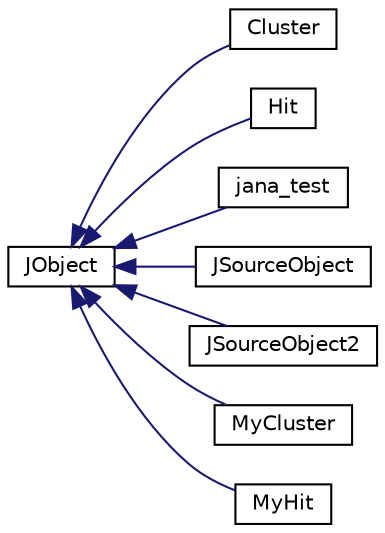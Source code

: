 digraph "Graphical Class Hierarchy"
{
  edge [fontname="Helvetica",fontsize="10",labelfontname="Helvetica",labelfontsize="10"];
  node [fontname="Helvetica",fontsize="10",shape=record];
  rankdir="LR";
  Node1 [label="JObject",height=0.2,width=0.4,color="black", fillcolor="white", style="filled",URL="$class_j_object.html"];
  Node1 -> Node2 [dir="back",color="midnightblue",fontsize="10",style="solid",fontname="Helvetica"];
  Node2 [label="Cluster",height=0.2,width=0.4,color="black", fillcolor="white", style="filled",URL="$struct_cluster.html"];
  Node1 -> Node3 [dir="back",color="midnightblue",fontsize="10",style="solid",fontname="Helvetica"];
  Node3 [label="Hit",height=0.2,width=0.4,color="black", fillcolor="white", style="filled",URL="$struct_hit.html"];
  Node1 -> Node4 [dir="back",color="midnightblue",fontsize="10",style="solid",fontname="Helvetica"];
  Node4 [label="jana_test",height=0.2,width=0.4,color="black", fillcolor="white", style="filled",URL="$classjana__test.html"];
  Node1 -> Node5 [dir="back",color="midnightblue",fontsize="10",style="solid",fontname="Helvetica"];
  Node5 [label="JSourceObject",height=0.2,width=0.4,color="black", fillcolor="white", style="filled",URL="$class_j_source_object.html"];
  Node1 -> Node6 [dir="back",color="midnightblue",fontsize="10",style="solid",fontname="Helvetica"];
  Node6 [label="JSourceObject2",height=0.2,width=0.4,color="black", fillcolor="white", style="filled",URL="$class_j_source_object2.html"];
  Node1 -> Node7 [dir="back",color="midnightblue",fontsize="10",style="solid",fontname="Helvetica"];
  Node7 [label="MyCluster",height=0.2,width=0.4,color="black", fillcolor="white", style="filled",URL="$class_my_cluster.html"];
  Node1 -> Node8 [dir="back",color="midnightblue",fontsize="10",style="solid",fontname="Helvetica"];
  Node8 [label="MyHit",height=0.2,width=0.4,color="black", fillcolor="white", style="filled",URL="$class_my_hit.html"];
}
